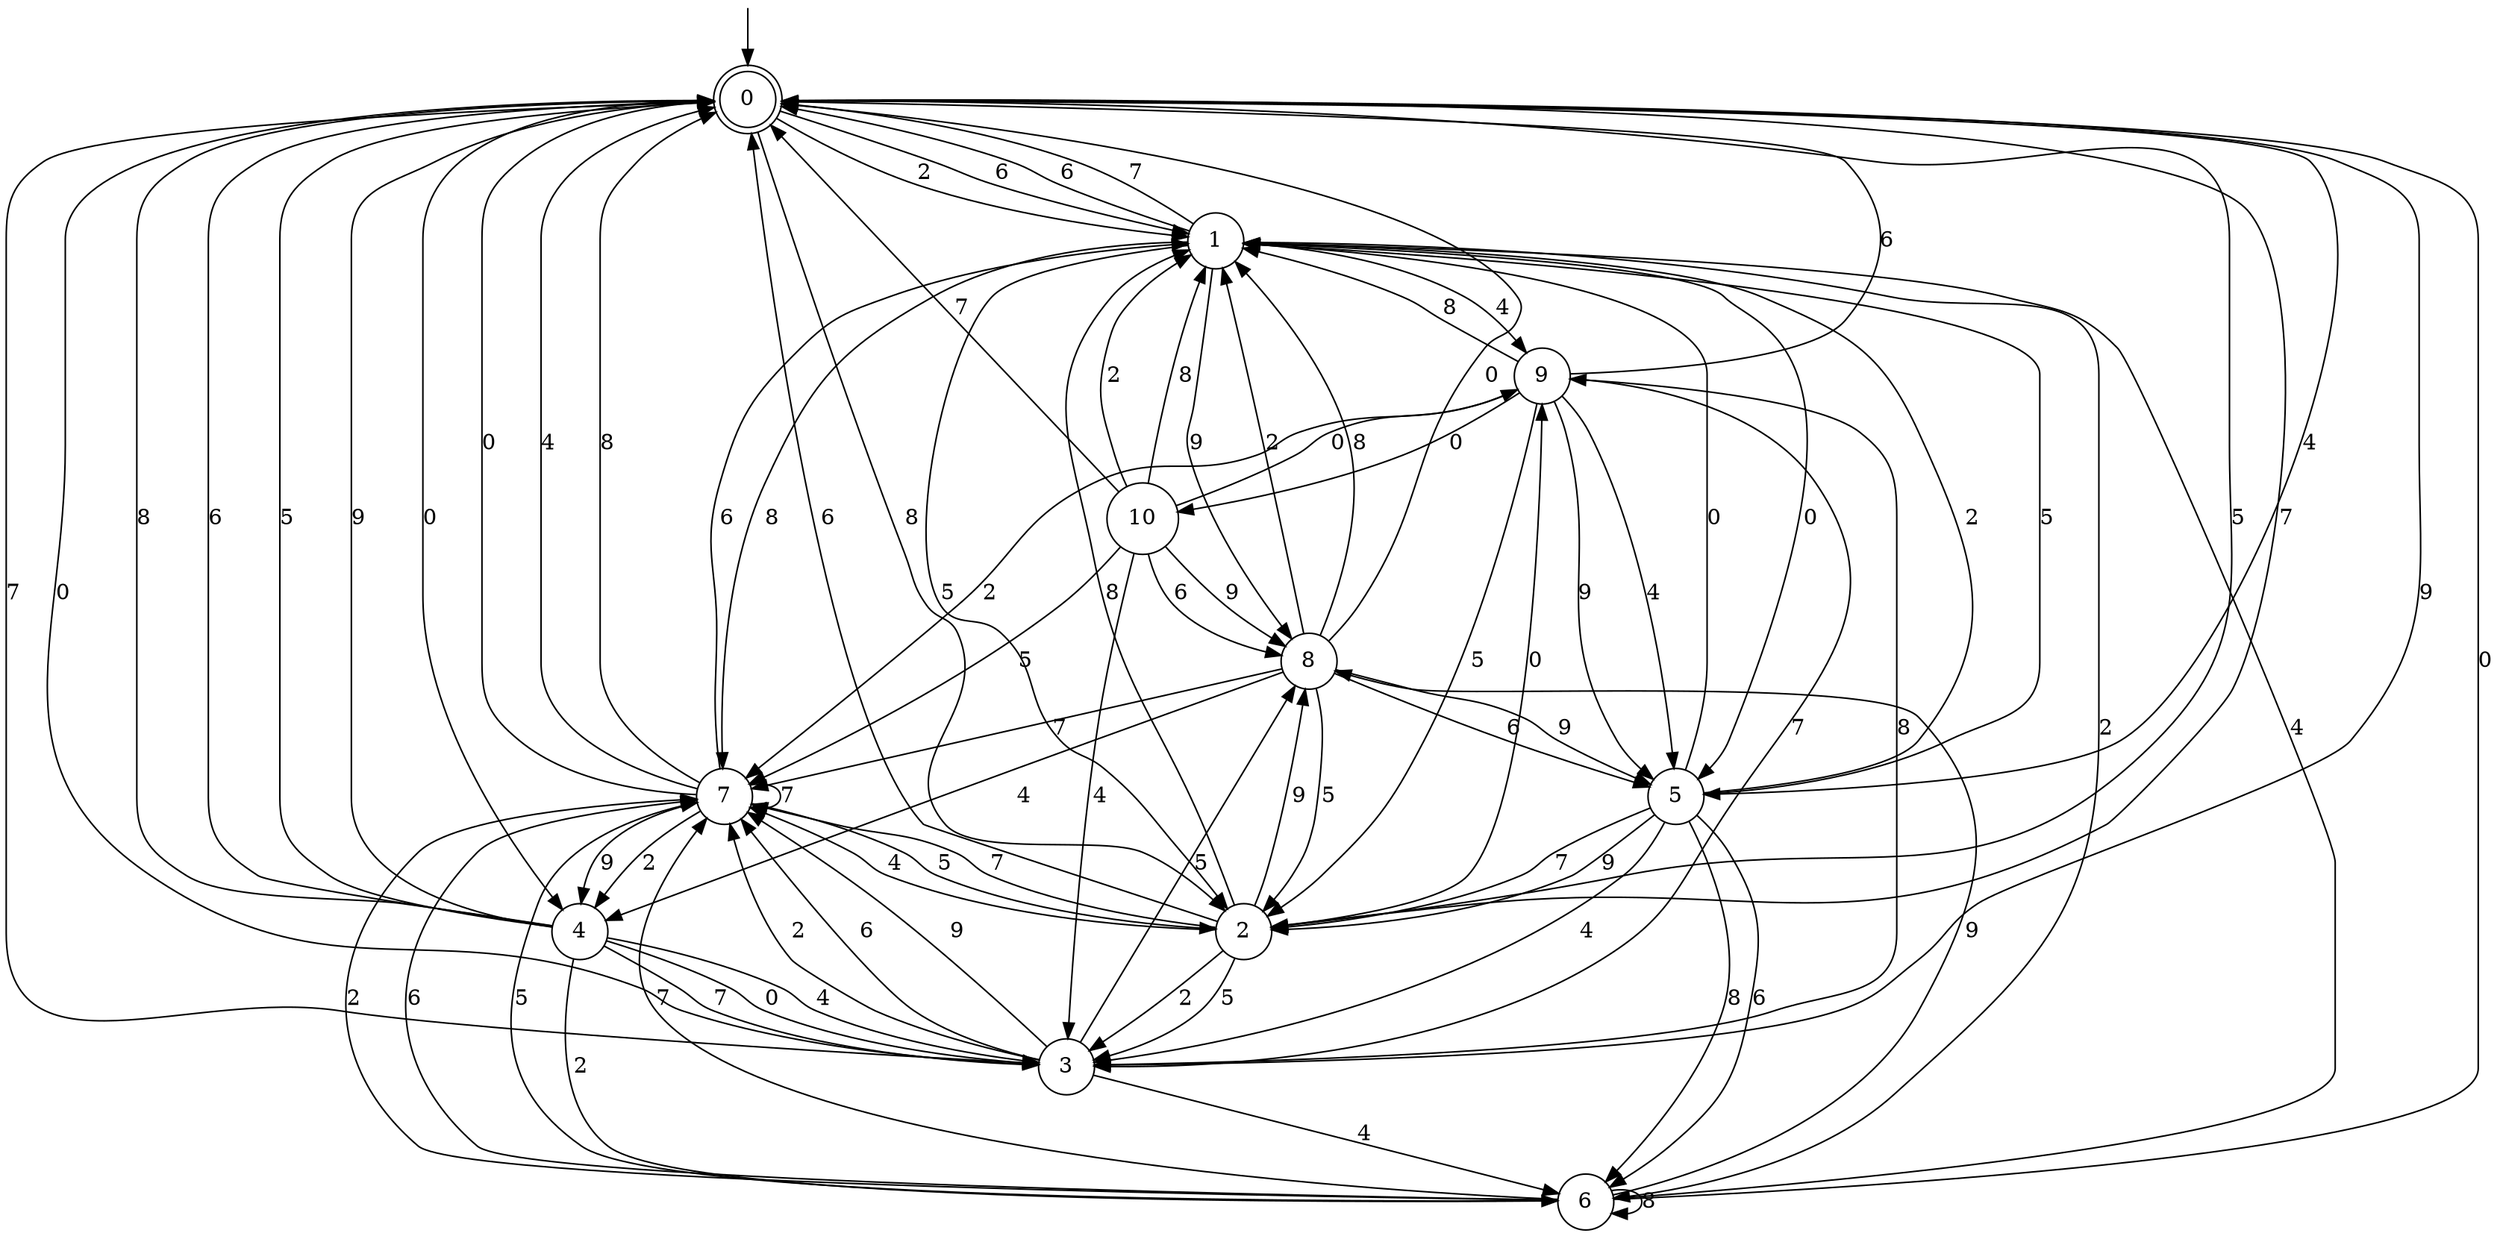 digraph g {

	s0 [shape="doublecircle" label="0"];
	s1 [shape="circle" label="1"];
	s2 [shape="circle" label="2"];
	s3 [shape="circle" label="3"];
	s4 [shape="circle" label="4"];
	s5 [shape="circle" label="5"];
	s6 [shape="circle" label="6"];
	s7 [shape="circle" label="7"];
	s8 [shape="circle" label="8"];
	s9 [shape="circle" label="9"];
	s10 [shape="circle" label="10"];
	s0 -> s1 [label="2"];
	s0 -> s2 [label="8"];
	s0 -> s1 [label="6"];
	s0 -> s2 [label="5"];
	s0 -> s3 [label="9"];
	s0 -> s2 [label="7"];
	s0 -> s4 [label="0"];
	s0 -> s5 [label="4"];
	s1 -> s6 [label="2"];
	s1 -> s7 [label="8"];
	s1 -> s0 [label="6"];
	s1 -> s2 [label="5"];
	s1 -> s8 [label="9"];
	s1 -> s0 [label="7"];
	s1 -> s5 [label="0"];
	s1 -> s9 [label="4"];
	s2 -> s3 [label="2"];
	s2 -> s1 [label="8"];
	s2 -> s0 [label="6"];
	s2 -> s3 [label="5"];
	s2 -> s8 [label="9"];
	s2 -> s7 [label="7"];
	s2 -> s9 [label="0"];
	s2 -> s7 [label="4"];
	s3 -> s7 [label="2"];
	s3 -> s9 [label="8"];
	s3 -> s7 [label="6"];
	s3 -> s8 [label="5"];
	s3 -> s7 [label="9"];
	s3 -> s0 [label="7"];
	s3 -> s0 [label="0"];
	s3 -> s6 [label="4"];
	s4 -> s6 [label="2"];
	s4 -> s0 [label="8"];
	s4 -> s0 [label="6"];
	s4 -> s0 [label="5"];
	s4 -> s0 [label="9"];
	s4 -> s3 [label="7"];
	s4 -> s3 [label="0"];
	s4 -> s3 [label="4"];
	s5 -> s1 [label="2"];
	s5 -> s6 [label="8"];
	s5 -> s6 [label="6"];
	s5 -> s1 [label="5"];
	s5 -> s2 [label="9"];
	s5 -> s2 [label="7"];
	s5 -> s1 [label="0"];
	s5 -> s3 [label="4"];
	s6 -> s7 [label="2"];
	s6 -> s6 [label="8"];
	s6 -> s7 [label="6"];
	s6 -> s7 [label="5"];
	s6 -> s8 [label="9"];
	s6 -> s7 [label="7"];
	s6 -> s0 [label="0"];
	s6 -> s1 [label="4"];
	s7 -> s4 [label="2"];
	s7 -> s0 [label="8"];
	s7 -> s1 [label="6"];
	s7 -> s2 [label="5"];
	s7 -> s4 [label="9"];
	s7 -> s7 [label="7"];
	s7 -> s0 [label="0"];
	s7 -> s0 [label="4"];
	s8 -> s1 [label="2"];
	s8 -> s1 [label="8"];
	s8 -> s5 [label="6"];
	s8 -> s2 [label="5"];
	s8 -> s5 [label="9"];
	s8 -> s7 [label="7"];
	s8 -> s0 [label="0"];
	s8 -> s4 [label="4"];
	s9 -> s7 [label="2"];
	s9 -> s1 [label="8"];
	s9 -> s0 [label="6"];
	s9 -> s2 [label="5"];
	s9 -> s5 [label="9"];
	s9 -> s3 [label="7"];
	s9 -> s10 [label="0"];
	s9 -> s5 [label="4"];
	s10 -> s1 [label="2"];
	s10 -> s1 [label="8"];
	s10 -> s8 [label="6"];
	s10 -> s7 [label="5"];
	s10 -> s8 [label="9"];
	s10 -> s0 [label="7"];
	s10 -> s9 [label="0"];
	s10 -> s3 [label="4"];

__start0 [label="" shape="none" width="0" height="0"];
__start0 -> s0;

}
